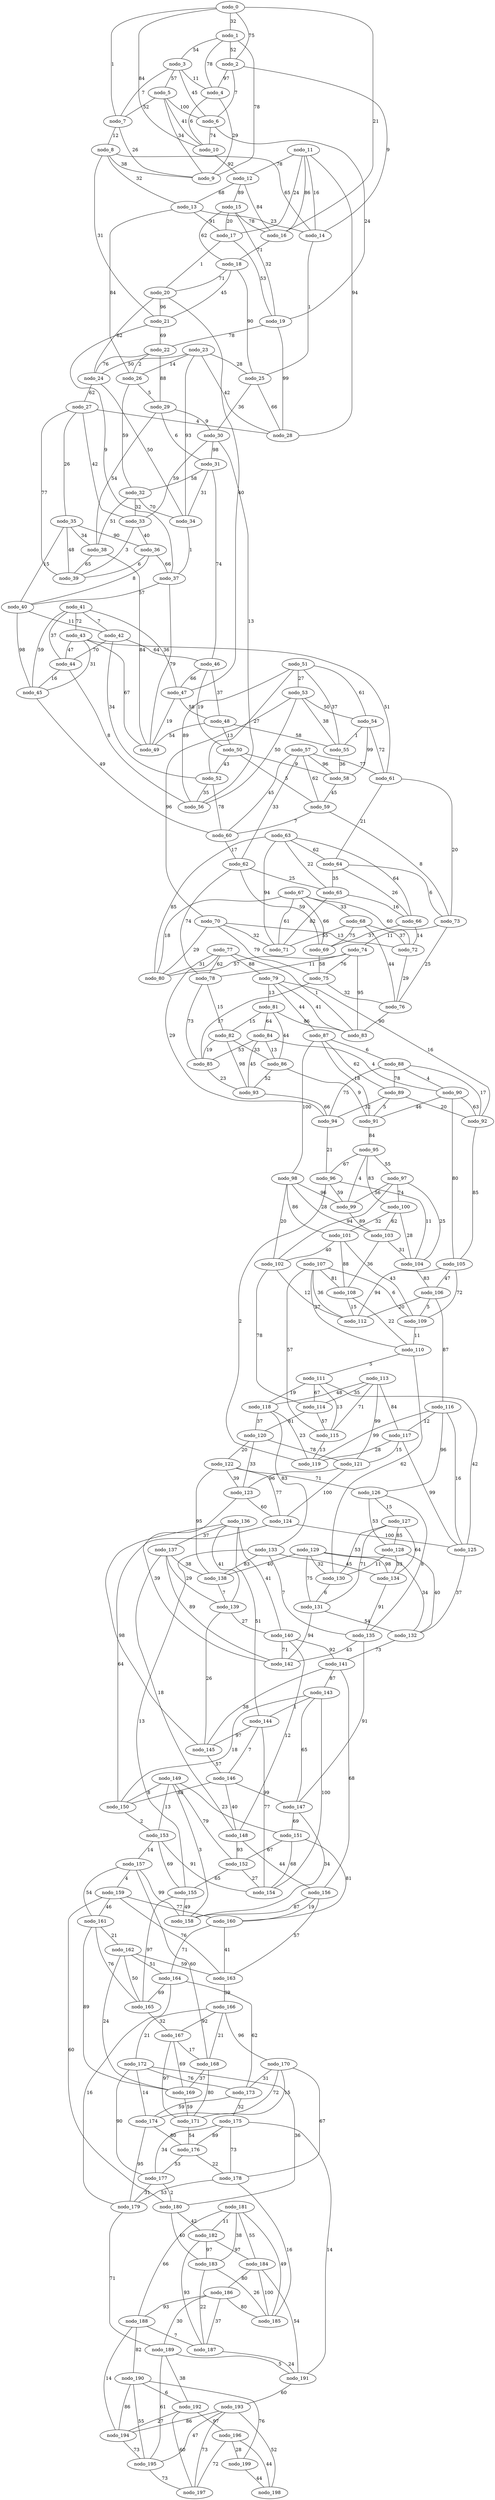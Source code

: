 graph gen_BarabasiAlbert_200 {
  nodo_84 -- nodo_85 [label=53 weight=53];
  nodo_152 -- nodo_155 [label=65 weight=65];
  nodo_84 -- nodo_86 [label=13 weight=13];
  nodo_120 -- nodo_123 [label=33 weight=33];
  nodo_120 -- nodo_122 [label=20 weight=20];
  nodo_84 -- nodo_93 [label=45 weight=45];
  nodo_120 -- nodo_121 [label=78 weight=78];
  nodo_84 -- nodo_90 [label=4 weight=4];
  nodo_144 -- nodo_154 [label=77 weight=77];
  nodo_192 -- nodo_194 [label=27 weight=27];
  nodo_192 -- nodo_197 [label=60 weight=60];
  nodo_192 -- nodo_196 [label=97 weight=97];
  nodo_95 -- nodo_96 [label=67 weight=67];
  nodo_160 -- nodo_164 [label=71 weight=71];
  nodo_95 -- nodo_97 [label=55 weight=55];
  nodo_160 -- nodo_163 [label=41 weight=41];
  nodo_184 -- nodo_191 [label=54 weight=54];
  nodo_95 -- nodo_99 [label=4 weight=4];
  nodo_51 -- nodo_54 [label=61 weight=61];
  nodo_51 -- nodo_55 [label=37 weight=37];
  nodo_51 -- nodo_52 [label=27 weight=27];
  nodo_51 -- nodo_53 [label=27 weight=27];
  nodo_51 -- nodo_56 [label=89 weight=89];
  nodo_17 -- nodo_19 [label=53 weight=53];
  nodo_152 -- nodo_154 [label=27 weight=27];
  nodo_62 -- nodo_65 [label=25 weight=25];
  nodo_184 -- nodo_186 [label=80 weight=80];
  nodo_184 -- nodo_185 [label=100 weight=100];
  nodo_62 -- nodo_69 [label=59 weight=59];
  nodo_127 -- nodo_128 [label=85 weight=85];
  nodo_136 -- nodo_145 [label=98 weight=98];
  nodo_17 -- nodo_20 [label=1 weight=1];
  nodo_136 -- nodo_144 [label=51 weight=51];
  nodo_73 -- nodo_76 [label=25 weight=25];
  nodo_73 -- nodo_74 [label=11 weight=11];
  nodo_136 -- nodo_140 [label=41 weight=41];
  nodo_27 -- nodo_33 [label=42 weight=42];
  nodo_199 -- nodo_198 [label=44 weight=44];
  nodo_27 -- nodo_35 [label=26 weight=26];
  nodo_168 -- nodo_171 [label=80 weight=80];
  nodo_16 -- nodo_18 [label=71 weight=71];
  nodo_127 -- nodo_131 [label=71 weight=71];
  nodo_168 -- nodo_169 [label=37 weight=37];
  nodo_98 -- nodo_103 [label=28 weight=28];
  nodo_127 -- nodo_130 [label=53 weight=53];
  nodo_62 -- nodo_78 [label=74 weight=74];
  nodo_98 -- nodo_102 [label=20 weight=20];
  nodo_98 -- nodo_101 [label=86 weight=86];
  nodo_27 -- nodo_28 [label=4 weight=4];
  nodo_127 -- nodo_134 [label=64 weight=64];
  nodo_175 -- nodo_178 [label=73 weight=73];
  nodo_175 -- nodo_176 [label=89 weight=89];
  nodo_175 -- nodo_177 [label=34 weight=34];
  nodo_111 -- nodo_118 [label=19 weight=19];
  nodo_38 -- nodo_39 [label=65 weight=65];
  nodo_111 -- nodo_115 [label=13 weight=13];
  nodo_111 -- nodo_114 [label=67 weight=67];
  nodo_144 -- nodo_145 [label=97 weight=97];
  nodo_144 -- nodo_146 [label=7 weight=7];
  nodo_38 -- nodo_49 [label=84 weight=84];
  nodo_27 -- nodo_39 [label=77 weight=77];
  nodo_52 -- nodo_56 [label=35 weight=35];
  nodo_0 -- nodo_16 [label=21 weight=21];
  nodo_63 -- nodo_71 [label=94 weight=94];
  nodo_63 -- nodo_65 [label=22 weight=22];
  nodo_63 -- nodo_64 [label=62 weight=62];
  nodo_63 -- nodo_66 [label=64 weight=64];
  nodo_0 -- nodo_10 [label=84 weight=84];
  nodo_151 -- nodo_160 [label=81 weight=81];
  nodo_175 -- nodo_191 [label=14 weight=14];
  nodo_52 -- nodo_60 [label=78 weight=78];
  nodo_74 -- nodo_75 [label=76 weight=76];
  nodo_74 -- nodo_78 [label=11 weight=11];
  nodo_135 -- nodo_147 [label=91 weight=91];
  nodo_37 -- nodo_49 [label=79 weight=79];
  nodo_63 -- nodo_80 [label=85 weight=85];
  nodo_135 -- nodo_142 [label=43 weight=43];
  nodo_113 -- nodo_121 [label=99 weight=99];
  nodo_85 -- nodo_93 [label=23 weight=23];
  nodo_74 -- nodo_80 [label=57 weight=57];
  nodo_151 -- nodo_152 [label=67 weight=67];
  nodo_74 -- nodo_83 [label=95 weight=95];
  nodo_151 -- nodo_154 [label=68 weight=68];
  nodo_96 -- nodo_99 [label=59 weight=59];
  nodo_75 -- nodo_76 [label=32 weight=32];
  nodo_48 -- nodo_50 [label=13 weight=13];
  nodo_145 -- nodo_146 [label=57 weight=57];
  nodo_99 -- nodo_103 [label=89 weight=89];
  nodo_134 -- nodo_135 [label=91 weight=91];
  nodo_48 -- nodo_55 [label=58 weight=58];
  nodo_167 -- nodo_168 [label=17 weight=17];
  nodo_167 -- nodo_169 [label=69 weight=69];
  nodo_86 -- nodo_93 [label=52 weight=52];
  nodo_167 -- nodo_171 [label=97 weight=97];
  nodo_86 -- nodo_91 [label=9 weight=9];
  nodo_48 -- nodo_49 [label=54 weight=54];
  nodo_90 -- nodo_105 [label=80 weight=80];
  nodo_97 -- nodo_99 [label=56 weight=56];
  nodo_37 -- nodo_40 [label=57 weight=57];
  nodo_75 -- nodo_85 [label=17 weight=17];
  nodo_26 -- nodo_32 [label=59 weight=59];
  nodo_53 -- nodo_56 [label=50 weight=50];
  nodo_191 -- nodo_193 [label=60 weight=60];
  nodo_53 -- nodo_55 [label=38 weight=38];
  nodo_128 -- nodo_130 [label=11 weight=11];
  nodo_53 -- nodo_54 [label=50 weight=50];
  nodo_15 -- nodo_16 [label=78 weight=78];
  nodo_128 -- nodo_132 [label=40 weight=40];
  nodo_15 -- nodo_17 [label=20 weight=20];
  nodo_15 -- nodo_18 [label=62 weight=62];
  nodo_128 -- nodo_134 [label=33 weight=33];
  nodo_15 -- nodo_19 [label=32 weight=32];
  nodo_64 -- nodo_73 [label=6 weight=6];
  nodo_64 -- nodo_65 [label=35 weight=35];
  nodo_64 -- nodo_66 [label=26 weight=26];
  nodo_26 -- nodo_29 [label=5 weight=5];
  nodo_70 -- nodo_80 [label=29 weight=29];
  nodo_162 -- nodo_169 [label=24 weight=24];
  nodo_31 -- nodo_34 [label=31 weight=31];
  nodo_31 -- nodo_32 [label=58 weight=58];
  nodo_42 -- nodo_52 [label=34 weight=34];
  nodo_117 -- nodo_119 [label=28 weight=28];
  nodo_182 -- nodo_187 [label=93 weight=93];
  nodo_182 -- nodo_184 [label=97 weight=97];
  nodo_42 -- nodo_44 [label=70 weight=70];
  nodo_182 -- nodo_183 [label=97 weight=97];
  nodo_174 -- nodo_179 [label=95 weight=95];
  nodo_42 -- nodo_46 [label=64 weight=64];
  nodo_70 -- nodo_75 [label=79 weight=79];
  nodo_110 -- nodo_111 [label=5 weight=5];
  nodo_70 -- nodo_71 [label=32 weight=32];
  nodo_70 -- nodo_72 [label=13 weight=13];
  nodo_102 -- nodo_112 [label=12 weight=12];
  nodo_105 -- nodo_109 [label=72 weight=72];
  nodo_97 -- nodo_104 [label=25 weight=25];
  nodo_97 -- nodo_102 [label=94 weight=94];
  nodo_30 -- nodo_56 [label=13 weight=13];
  nodo_97 -- nodo_100 [label=74 weight=74];
  nodo_81 -- nodo_86 [label=44 weight=44];
  nodo_174 -- nodo_176 [label=80 weight=80];
  nodo_81 -- nodo_82 [label=15 weight=15];
  nodo_81 -- nodo_83 [label=86 weight=86];
  nodo_178 -- nodo_185 [label=16 weight=16];
  nodo_81 -- nodo_84 [label=64 weight=64];
  nodo_102 -- nodo_114 [label=78 weight=78];
  nodo_146 -- nodo_150 [label=88 weight=88];
  nodo_59 -- nodo_60 [label=7 weight=7];
  nodo_20 -- nodo_24 [label=62 weight=62];
  nodo_130 -- nodo_131 [label=6 weight=6];
  nodo_20 -- nodo_21 [label=96 weight=96];
  nodo_162 -- nodo_165 [label=50 weight=50];
  nodo_105 -- nodo_106 [label=47 weight=47];
  nodo_162 -- nodo_164 [label=51 weight=51];
  nodo_162 -- nodo_163 [label=59 weight=59];
  nodo_118 -- nodo_133 [label=83 weight=83];
  nodo_169 -- nodo_171 [label=59 weight=59];
  nodo_2 -- nodo_14 [label=9 weight=9];
  nodo_82 -- nodo_86 [label=33 weight=33];
  nodo_82 -- nodo_85 [label=19 weight=19];
  nodo_59 -- nodo_73 [label=8 weight=8];
  nodo_82 -- nodo_93 [label=98 weight=98];
  nodo_149 -- nodo_158 [label=3 weight=3];
  nodo_149 -- nodo_151 [label=23 weight=23];
  nodo_105 -- nodo_112 [label=94 weight=94];
  nodo_149 -- nodo_152 [label=79 weight=79];
  nodo_146 -- nodo_147 [label=99 weight=99];
  nodo_149 -- nodo_153 [label=13 weight=13];
  nodo_93 -- nodo_94 [label=66 weight=66];
  nodo_146 -- nodo_148 [label=40 weight=40];
  nodo_149 -- nodo_150 [label=8 weight=8];
  nodo_30 -- nodo_31 [label=98 weight=98];
  nodo_177 -- nodo_180 [label=2 weight=2];
  nodo_30 -- nodo_33 [label=59 weight=59];
  nodo_118 -- nodo_120 [label=37 weight=37];
  nodo_19 -- nodo_28 [label=99 weight=99];
  nodo_190 -- nodo_194 [label=86 weight=86];
  nodo_41 -- nodo_47 [label=36 weight=36];
  nodo_60 -- nodo_62 [label=17 weight=17];
  nodo_190 -- nodo_195 [label=55 weight=55];
  nodo_41 -- nodo_42 [label=7 weight=7];
  nodo_41 -- nodo_43 [label=72 weight=72];
  nodo_41 -- nodo_44 [label=37 weight=37];
  nodo_133 -- nodo_135 [label=7 weight=7];
  nodo_190 -- nodo_192 [label=6 weight=6];
  nodo_41 -- nodo_45 [label=59 weight=59];
  nodo_133 -- nodo_134 [label=45 weight=45];
  nodo_19 -- nodo_22 [label=78 weight=78];
  nodo_133 -- nodo_138 [label=83 weight=83];
  nodo_177 -- nodo_179 [label=31 weight=31];
  nodo_190 -- nodo_199 [label=76 weight=76];
  nodo_183 -- nodo_185 [label=26 weight=26];
  nodo_29 -- nodo_38 [label=54 weight=54];
  nodo_183 -- nodo_187 [label=22 weight=22];
  nodo_161 -- nodo_165 [label=76 weight=76];
  nodo_131 -- nodo_142 [label=94 weight=94];
  nodo_111 -- nodo_125 [label=42 weight=42];
  nodo_29 -- nodo_31 [label=6 weight=6];
  nodo_29 -- nodo_30 [label=9 weight=9];
  nodo_161 -- nodo_162 [label=21 weight=21];
  nodo_18 -- nodo_25 [label=90 weight=90];
  nodo_131 -- nodo_132 [label=54 weight=54];
  nodo_18 -- nodo_21 [label=45 weight=45];
  nodo_155 -- nodo_165 [label=97 weight=97];
  nodo_18 -- nodo_20 [label=71 weight=71];
  nodo_153 -- nodo_154 [label=91 weight=91];
  nodo_118 -- nodo_119 [label=23 weight=23];
  nodo_153 -- nodo_155 [label=69 weight=69];
  nodo_96 -- nodo_119 [label=2 weight=2];
  nodo_153 -- nodo_157 [label=14 weight=14];
  nodo_126 -- nodo_127 [label=15 weight=15];
  nodo_126 -- nodo_128 [label=53 weight=53];
  nodo_104 -- nodo_106 [label=83 weight=83];
  nodo_133 -- nodo_155 [label=13 weight=13];
  nodo_161 -- nodo_169 [label=89 weight=89];
  nodo_96 -- nodo_104 [label=11 weight=11];
  nodo_125 -- nodo_132 [label=37 weight=37];
  nodo_126 -- nodo_135 [label=8 weight=8];
  nodo_50 -- nodo_52 [label=43 weight=43];
  nodo_50 -- nodo_58 [label=9 weight=9];
  nodo_148 -- nodo_156 [label=44 weight=44];
  nodo_50 -- nodo_59 [label=5 weight=5];
  nodo_148 -- nodo_152 [label=93 weight=93];
  nodo_40 -- nodo_45 [label=98 weight=98];
  nodo_61 -- nodo_64 [label=21 weight=21];
  nodo_40 -- nodo_42 [label=11 weight=11];
  nodo_103 -- nodo_108 [label=36 weight=36];
  nodo_72 -- nodo_76 [label=29 weight=29];
  nodo_103 -- nodo_104 [label=31 weight=31];
  nodo_110 -- nodo_130 [label=62 weight=62];
  nodo_61 -- nodo_73 [label=20 weight=20];
  nodo_8 -- nodo_9 [label=38 weight=38];
  nodo_176 -- nodo_177 [label=53 weight=53];
  nodo_176 -- nodo_178 [label=22 weight=22];
  nodo_132 -- nodo_141 [label=73 weight=73];
  nodo_94 -- nodo_96 [label=21 weight=21];
  nodo_140 -- nodo_142 [label=71 weight=71];
  nodo_140 -- nodo_141 [label=92 weight=92];
  nodo_164 -- nodo_173 [label=62 weight=62];
  nodo_172 -- nodo_173 [label=76 weight=76];
  nodo_172 -- nodo_174 [label=14 weight=14];
  nodo_172 -- nodo_177 [label=90 weight=90];
  nodo_67 -- nodo_72 [label=60 weight=60];
  nodo_67 -- nodo_71 [label=61 weight=61];
  nodo_11 -- nodo_28 [label=94 weight=94];
  nodo_67 -- nodo_69 [label=66 weight=66];
  nodo_4 -- nodo_10 [label=6 weight=6];
  nodo_67 -- nodo_68 [label=33 weight=33];
  nodo_95 -- nodo_100 [label=83 weight=83];
  nodo_196 -- nodo_199 [label=28 weight=28];
  nodo_107 -- nodo_108 [label=81 weight=81];
  nodo_107 -- nodo_109 [label=6 weight=6];
  nodo_164 -- nodo_165 [label=69 weight=69];
  nodo_196 -- nodo_197 [label=72 weight=72];
  nodo_67 -- nodo_80 [label=18 weight=18];
  nodo_196 -- nodo_198 [label=44 weight=44];
  nodo_89 -- nodo_91 [label=5 weight=5];
  nodo_156 -- nodo_163 [label=57 weight=57];
  nodo_89 -- nodo_92 [label=20 weight=20];
  nodo_89 -- nodo_94 [label=32 weight=32];
  nodo_115 -- nodo_119 [label=13 weight=13];
  nodo_172 -- nodo_180 [label=36 weight=36];
  nodo_7 -- nodo_8 [label=12 weight=12];
  nodo_7 -- nodo_9 [label=26 weight=26];
  nodo_44 -- nodo_56 [label=8 weight=8];
  nodo_78 -- nodo_82 [label=15 weight=15];
  nodo_78 -- nodo_85 [label=73 weight=73];
  nodo_140 -- nodo_148 [label=12 weight=12];
  nodo_33 -- nodo_39 [label=3 weight=3];
  nodo_147 -- nodo_151 [label=69 weight=69];
  nodo_188 -- nodo_187 [label=7 weight=7];
  nodo_124 -- nodo_125 [label=100 weight=100];
  nodo_33 -- nodo_36 [label=40 weight=40];
  nodo_147 -- nodo_158 [label=34 weight=34];
  nodo_79 -- nodo_81 [label=13 weight=13];
  nodo_44 -- nodo_45 [label=16 weight=16];
  nodo_116 -- nodo_125 [label=16 weight=16];
  nodo_79 -- nodo_83 [label=41 weight=41];
  nodo_188 -- nodo_190 [label=82 weight=82];
  nodo_79 -- nodo_87 [label=44 weight=44];
  nodo_116 -- nodo_126 [label=96 weight=96];
  nodo_188 -- nodo_194 [label=14 weight=14];
  nodo_107 -- nodo_115 [label=57 weight=57];
  nodo_181 -- nodo_188 [label=66 weight=66];
  nodo_57 -- nodo_59 [label=62 weight=62];
  nodo_68 -- nodo_71 [label=55 weight=55];
  nodo_57 -- nodo_58 [label=96 weight=96];
  nodo_107 -- nodo_110 [label=27 weight=27];
  nodo_181 -- nodo_185 [label=49 weight=49];
  nodo_107 -- nodo_112 [label=36 weight=36];
  nodo_181 -- nodo_184 [label=55 weight=55];
  nodo_11 -- nodo_14 [label=16 weight=16];
  nodo_181 -- nodo_183 [label=38 weight=38];
  nodo_181 -- nodo_182 [label=11 weight=11];
  nodo_11 -- nodo_12 [label=78 weight=78];
  nodo_68 -- nodo_72 [label=37 weight=37];
  nodo_100 -- nodo_103 [label=62 weight=62];
  nodo_100 -- nodo_104 [label=28 weight=28];
  nodo_11 -- nodo_16 [label=86 weight=86];
  nodo_100 -- nodo_101 [label=32 weight=32];
  nodo_11 -- nodo_17 [label=24 weight=24];
  nodo_68 -- nodo_76 [label=44 weight=44];
  nodo_5 -- nodo_10 [label=41 weight=41];
  nodo_57 -- nodo_60 [label=45 weight=45];
  nodo_68 -- nodo_69 [label=75 weight=75];
  nodo_22 -- nodo_24 [label=76 weight=76];
  nodo_90 -- nodo_91 [label=46 weight=46];
  nodo_22 -- nodo_26 [label=2 weight=2];
  nodo_90 -- nodo_92 [label=63 weight=63];
  nodo_57 -- nodo_62 [label=33 weight=33];
  nodo_164 -- nodo_179 [label=16 weight=16];
  nodo_57 -- nodo_61 [label=77 weight=77];
  nodo_22 -- nodo_29 [label=88 weight=88];
  nodo_155 -- nodo_158 [label=49 weight=49];
  nodo_10 -- nodo_12 [label=92 weight=92];
  nodo_141 -- nodo_145 [label=38 weight=38];
  nodo_43 -- nodo_61 [label=51 weight=51];
  nodo_163 -- nodo_166 [label=39 weight=39];
  nodo_21 -- nodo_22 [label=69 weight=69];
  nodo_91 -- nodo_95 [label=84 weight=84];
  nodo_32 -- nodo_38 [label=51 weight=51];
  nodo_116 -- nodo_119 [label=99 weight=99];
  nodo_32 -- nodo_33 [label=32 weight=32];
  nodo_32 -- nodo_34 [label=70 weight=70];
  nodo_5 -- nodo_6 [label=100 weight=100];
  nodo_106 -- nodo_109 [label=5 weight=5];
  nodo_5 -- nodo_7 [label=52 weight=52];
  nodo_5 -- nodo_9 [label=34 weight=34];
  nodo_189 -- nodo_195 [label=61 weight=61];
  nodo_43 -- nodo_49 [label=67 weight=67];
  nodo_195 -- nodo_197 [label=73 weight=73];
  nodo_157 -- nodo_168 [label=60 weight=60];
  nodo_43 -- nodo_45 [label=31 weight=31];
  nodo_79 -- nodo_92 [label=16 weight=16];
  nodo_141 -- nodo_143 [label=87 weight=87];
  nodo_43 -- nodo_44 [label=47 weight=47];
  nodo_157 -- nodo_161 [label=54 weight=54];
  nodo_138 -- nodo_139 [label=7 weight=7];
  nodo_173 -- nodo_174 [label=59 weight=59];
  nodo_173 -- nodo_175 [label=32 weight=32];
  nodo_21 -- nodo_37 [label=9 weight=9];
  nodo_123 -- nodo_142 [label=39 weight=39];
  nodo_116 -- nodo_117 [label=12 weight=12];
  nodo_179 -- nodo_189 [label=71 weight=71];
  nodo_156 -- nodo_158 [label=87 weight=87];
  nodo_58 -- nodo_59 [label=45 weight=45];
  nodo_6 -- nodo_19 [label=24 weight=24];
  nodo_178 -- nodo_179 [label=53 weight=53];
  nodo_69 -- nodo_75 [label=58 weight=58];
  nodo_106 -- nodo_116 [label=87 weight=87];
  nodo_6 -- nodo_10 [label=74 weight=74];
  nodo_189 -- nodo_192 [label=38 weight=38];
  nodo_189 -- nodo_191 [label=5 weight=5];
  nodo_106 -- nodo_112 [label=20 weight=20];
  nodo_156 -- nodo_160 [label=19 weight=19];
  nodo_139 -- nodo_140 [label=27 weight=27];
  nodo_180 -- nodo_182 [label=42 weight=42];
  nodo_31 -- nodo_46 [label=74 weight=74];
  nodo_180 -- nodo_183 [label=40 weight=40];
  nodo_117 -- nodo_121 [label=15 weight=15];
  nodo_141 -- nodo_156 [label=68 weight=68];
  nodo_124 -- nodo_150 [label=64 weight=64];
  nodo_117 -- nodo_125 [label=99 weight=99];
  nodo_139 -- nodo_145 [label=26 weight=26];
  nodo_4 -- nodo_9 [label=29 weight=29];
  nodo_20 -- nodo_47 [label=40 weight=40];
  nodo_101 -- nodo_108 [label=88 weight=88];
  nodo_101 -- nodo_109 [label=43 weight=43];
  nodo_123 -- nodo_124 [label=60 weight=60];
  nodo_101 -- nodo_102 [label=40 weight=40];
  nodo_109 -- nodo_110 [label=11 weight=11];
  nodo_25 -- nodo_30 [label=36 weight=36];
  nodo_194 -- nodo_195 [label=73 weight=73];
  nodo_150 -- nodo_153 [label=2 weight=2];
  nodo_14 -- nodo_25 [label=1 weight=1];
  nodo_25 -- nodo_28 [label=66 weight=66];
  nodo_122 -- nodo_138 [label=95 weight=95];
  nodo_53 -- nodo_70 [label=96 weight=96];
  nodo_137 -- nodo_139 [label=29 weight=29];
  nodo_137 -- nodo_138 [label=38 weight=38];
  nodo_3 -- nodo_4 [label=11 weight=11];
  nodo_36 -- nodo_37 [label=66 weight=66];
  nodo_3 -- nodo_5 [label=57 weight=57];
  nodo_3 -- nodo_6 [label=45 weight=45];
  nodo_36 -- nodo_39 [label=6 weight=6];
  nodo_3 -- nodo_7 [label=7 weight=7];
  nodo_36 -- nodo_40 [label=8 weight=8];
  nodo_114 -- nodo_120 [label=81 weight=81];
  nodo_47 -- nodo_49 [label=19 weight=19];
  nodo_47 -- nodo_48 [label=58 weight=58];
  nodo_54 -- nodo_58 [label=99 weight=99];
  nodo_113 -- nodo_115 [label=71 weight=71];
  nodo_113 -- nodo_114 [label=35 weight=35];
  nodo_113 -- nodo_117 [label=84 weight=84];
  nodo_54 -- nodo_55 [label=1 weight=1];
  nodo_113 -- nodo_118 [label=48 weight=48];
  nodo_65 -- nodo_71 [label=82 weight=82];
  nodo_13 -- nodo_26 [label=84 weight=84];
  nodo_65 -- nodo_66 [label=16 weight=16];
  nodo_54 -- nodo_61 [label=72 weight=72];
  nodo_186 -- nodo_185 [label=80 weight=80];
  nodo_157 -- nodo_159 [label=4 weight=4];
  nodo_157 -- nodo_158 [label=99 weight=99];
  nodo_170 -- nodo_178 [label=67 weight=67];
  nodo_170 -- nodo_173 [label=31 weight=31];
  nodo_186 -- nodo_188 [label=93 weight=93];
  nodo_166 -- nodo_172 [label=21 weight=21];
  nodo_170 -- nodo_174 [label=72 weight=72];
  nodo_186 -- nodo_187 [label=37 weight=37];
  nodo_2 -- nodo_4 [label=97 weight=97];
  nodo_166 -- nodo_170 [label=96 weight=96];
  nodo_186 -- nodo_189 [label=30 weight=30];
  nodo_2 -- nodo_6 [label=7 weight=7];
  nodo_170 -- nodo_171 [label=15 weight=15];
  nodo_87 -- nodo_89 [label=62 weight=62];
  nodo_87 -- nodo_88 [label=6 weight=6];
  nodo_87 -- nodo_98 [label=100 weight=100];
  nodo_122 -- nodo_123 [label=39 weight=39];
  nodo_122 -- nodo_124 [label=77 weight=77];
  nodo_129 -- nodo_130 [label=32 weight=32];
  nodo_87 -- nodo_91 [label=18 weight=18];
  nodo_122 -- nodo_126 [label=71 weight=71];
  nodo_129 -- nodo_134 [label=98 weight=98];
  nodo_76 -- nodo_83 [label=90 weight=90];
  nodo_129 -- nodo_131 [label=75 weight=75];
  nodo_129 -- nodo_132 [label=34 weight=34];
  nodo_129 -- nodo_138 [label=40 weight=40];
  nodo_98 -- nodo_99 [label=96 weight=96];
  nodo_166 -- nodo_168 [label=21 weight=21];
  nodo_166 -- nodo_167 [label=92 weight=92];
  nodo_77 -- nodo_79 [label=88 weight=88];
  nodo_77 -- nodo_78 [label=62 weight=62];
  nodo_88 -- nodo_90 [label=4 weight=4];
  nodo_143 -- nodo_154 [label=100 weight=100];
  nodo_35 -- nodo_36 [label=90 weight=90];
  nodo_88 -- nodo_92 [label=17 weight=17];
  nodo_193 -- nodo_194 [label=86 weight=86];
  nodo_193 -- nodo_195 [label=47 weight=47];
  nodo_35 -- nodo_38 [label=34 weight=34];
  nodo_88 -- nodo_94 [label=75 weight=75];
  nodo_35 -- nodo_39 [label=48 weight=48];
  nodo_193 -- nodo_197 [label=73 weight=73];
  nodo_193 -- nodo_198 [label=52 weight=52];
  nodo_46 -- nodo_50 [label=19 weight=19];
  nodo_8 -- nodo_14 [label=65 weight=65];
  nodo_88 -- nodo_89 [label=78 weight=78];
  nodo_35 -- nodo_40 [label=15 weight=15];
  nodo_8 -- nodo_13 [label=32 weight=32];
  nodo_46 -- nodo_47 [label=66 weight=66];
  nodo_77 -- nodo_80 [label=31 weight=31];
  nodo_171 -- nodo_176 [label=54 weight=54];
  nodo_46 -- nodo_48 [label=37 weight=37];
  nodo_77 -- nodo_83 [label=1 weight=1];
  nodo_1 -- nodo_2 [label=52 weight=52];
  nodo_1 -- nodo_3 [label=54 weight=54];
  nodo_1 -- nodo_4 [label=78 weight=78];
  nodo_55 -- nodo_58 [label=36 weight=36];
  nodo_24 -- nodo_34 [label=50 weight=50];
  nodo_13 -- nodo_17 [label=91 weight=91];
  nodo_66 -- nodo_72 [label=14 weight=14];
  nodo_1 -- nodo_9 [label=78 weight=78];
  nodo_13 -- nodo_14 [label=23 weight=23];
  nodo_66 -- nodo_69 [label=37 weight=37];
  nodo_24 -- nodo_27 [label=62 weight=62];
  nodo_8 -- nodo_21 [label=31 weight=31];
  nodo_137 -- nodo_148 [label=18 weight=18];
  nodo_23 -- nodo_34 [label=93 weight=93];
  nodo_12 -- nodo_15 [label=89 weight=89];
  nodo_12 -- nodo_16 [label=84 weight=84];
  nodo_12 -- nodo_13 [label=68 weight=68];
  nodo_45 -- nodo_60 [label=49 weight=49];
  nodo_137 -- nodo_142 [label=89 weight=89];
  nodo_159 -- nodo_160 [label=77 weight=77];
  nodo_136 -- nodo_139 [label=41 weight=41];
  nodo_159 -- nodo_161 [label=46 weight=46];
  nodo_159 -- nodo_163 [label=76 weight=76];
  nodo_136 -- nodo_137 [label=37 weight=37];
  nodo_23 -- nodo_25 [label=28 weight=28];
  nodo_23 -- nodo_24 [label=50 weight=50];
  nodo_23 -- nodo_26 [label=14 weight=14];
  nodo_23 -- nodo_28 [label=42 weight=42];
  nodo_114 -- nodo_115 [label=57 weight=57];
  nodo_92 -- nodo_105 [label=85 weight=85];
  nodo_121 -- nodo_123 [label=96 weight=96];
  nodo_0 -- nodo_1 [label=32 weight=32];
  nodo_143 -- nodo_147 [label=65 weight=65];
  nodo_0 -- nodo_2 [label=75 weight=75];
  nodo_34 -- nodo_37 [label=1 weight=1];
  nodo_143 -- nodo_144 [label=1 weight=1];
  nodo_121 -- nodo_124 [label=100 weight=100];
  nodo_0 -- nodo_7 [label=1 weight=1];
  nodo_187 -- nodo_191 [label=24 weight=24];
  nodo_159 -- nodo_180 [label=60 weight=60];
  nodo_165 -- nodo_167 [label=32 weight=32];
  nodo_108 -- nodo_110 [label=22 weight=22];
  nodo_108 -- nodo_112 [label=15 weight=15];
  nodo_143 -- nodo_150 [label=18 weight=18];
  nodo_77 -- nodo_94 [label=29 weight=29];
}
